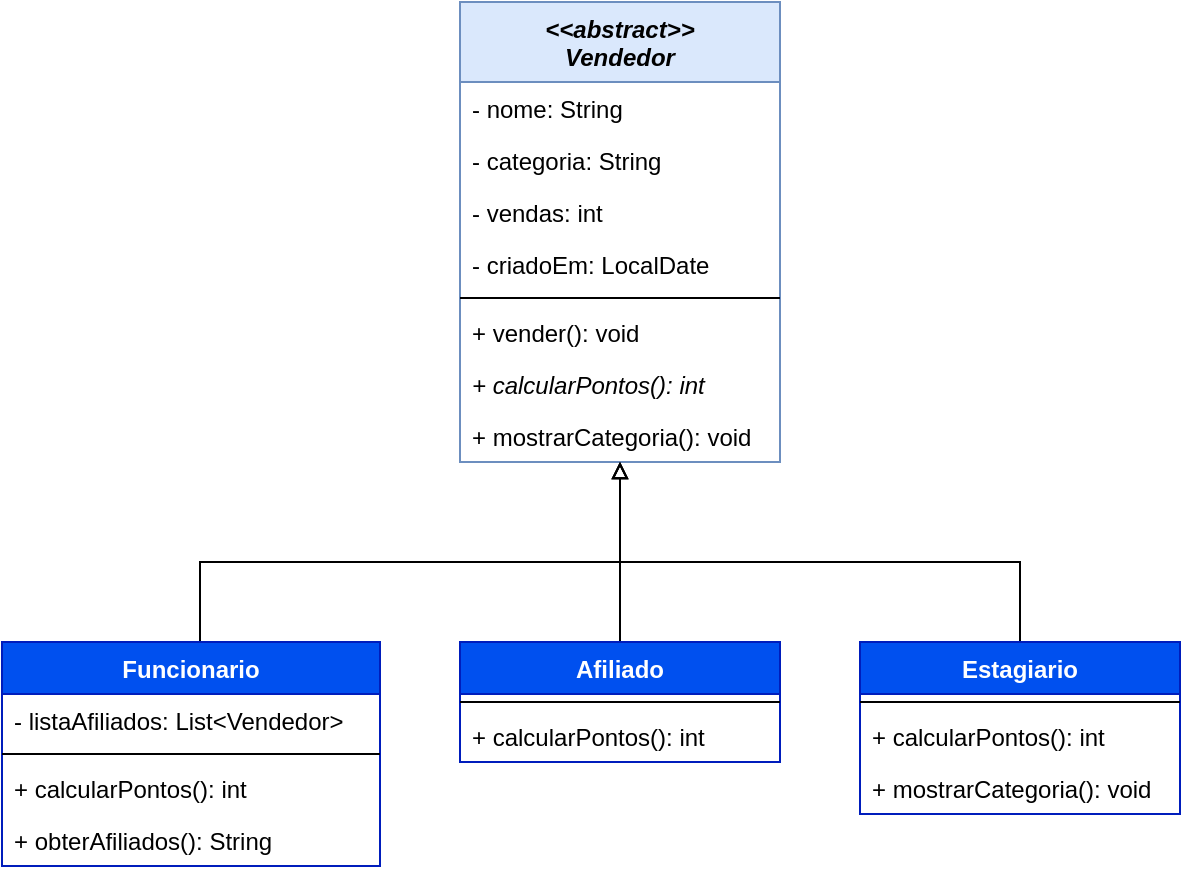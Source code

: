 <mxfile version="20.2.0" type="device"><diagram id="dYUGIoWYVI7ZVzaRQy7b" name="Página-1"><mxGraphModel dx="1426" dy="992" grid="1" gridSize="10" guides="1" tooltips="1" connect="1" arrows="1" fold="1" page="1" pageScale="1" pageWidth="827" pageHeight="1169" math="0" shadow="0"><root><mxCell id="0"/><mxCell id="1" parent="0"/><mxCell id="JR1upypEBllAa43gs8V8-1" value="&lt;&lt;abstract&gt;&gt;&#10;Vendedor" style="swimlane;fontStyle=3;align=center;verticalAlign=top;childLayout=stackLayout;horizontal=1;startSize=40;horizontalStack=0;resizeParent=1;resizeParentMax=0;resizeLast=0;collapsible=1;marginBottom=0;fillColor=#dae8fc;strokeColor=#6c8ebf;" vertex="1" parent="1"><mxGeometry x="360" y="40" width="160" height="230" as="geometry"/></mxCell><mxCell id="JR1upypEBllAa43gs8V8-2" value="- nome: String" style="text;strokeColor=none;fillColor=none;align=left;verticalAlign=top;spacingLeft=4;spacingRight=4;overflow=hidden;rotatable=0;points=[[0,0.5],[1,0.5]];portConstraint=eastwest;" vertex="1" parent="JR1upypEBllAa43gs8V8-1"><mxGeometry y="40" width="160" height="26" as="geometry"/></mxCell><mxCell id="JR1upypEBllAa43gs8V8-6" value="- categoria: String" style="text;strokeColor=none;fillColor=none;align=left;verticalAlign=top;spacingLeft=4;spacingRight=4;overflow=hidden;rotatable=0;points=[[0,0.5],[1,0.5]];portConstraint=eastwest;" vertex="1" parent="JR1upypEBllAa43gs8V8-1"><mxGeometry y="66" width="160" height="26" as="geometry"/></mxCell><mxCell id="JR1upypEBllAa43gs8V8-7" value="- vendas: int" style="text;strokeColor=none;fillColor=none;align=left;verticalAlign=top;spacingLeft=4;spacingRight=4;overflow=hidden;rotatable=0;points=[[0,0.5],[1,0.5]];portConstraint=eastwest;" vertex="1" parent="JR1upypEBllAa43gs8V8-1"><mxGeometry y="92" width="160" height="26" as="geometry"/></mxCell><mxCell id="JR1upypEBllAa43gs8V8-8" value="- criadoEm: LocalDate" style="text;strokeColor=none;fillColor=none;align=left;verticalAlign=top;spacingLeft=4;spacingRight=4;overflow=hidden;rotatable=0;points=[[0,0.5],[1,0.5]];portConstraint=eastwest;" vertex="1" parent="JR1upypEBllAa43gs8V8-1"><mxGeometry y="118" width="160" height="26" as="geometry"/></mxCell><mxCell id="JR1upypEBllAa43gs8V8-3" value="" style="line;strokeWidth=1;fillColor=none;align=left;verticalAlign=middle;spacingTop=-1;spacingLeft=3;spacingRight=3;rotatable=0;labelPosition=right;points=[];portConstraint=eastwest;" vertex="1" parent="JR1upypEBllAa43gs8V8-1"><mxGeometry y="144" width="160" height="8" as="geometry"/></mxCell><mxCell id="JR1upypEBllAa43gs8V8-9" value="+ vender(): void" style="text;strokeColor=none;fillColor=none;align=left;verticalAlign=top;spacingLeft=4;spacingRight=4;overflow=hidden;rotatable=0;points=[[0,0.5],[1,0.5]];portConstraint=eastwest;" vertex="1" parent="JR1upypEBllAa43gs8V8-1"><mxGeometry y="152" width="160" height="26" as="geometry"/></mxCell><mxCell id="JR1upypEBllAa43gs8V8-23" value="+ calcularPontos(): int" style="text;strokeColor=none;fillColor=none;align=left;verticalAlign=top;spacingLeft=4;spacingRight=4;overflow=hidden;rotatable=0;points=[[0,0.5],[1,0.5]];portConstraint=eastwest;fontStyle=2" vertex="1" parent="JR1upypEBllAa43gs8V8-1"><mxGeometry y="178" width="160" height="26" as="geometry"/></mxCell><mxCell id="JR1upypEBllAa43gs8V8-4" value="+ mostrarCategoria(): void" style="text;strokeColor=none;fillColor=none;align=left;verticalAlign=top;spacingLeft=4;spacingRight=4;overflow=hidden;rotatable=0;points=[[0,0.5],[1,0.5]];portConstraint=eastwest;fontStyle=0" vertex="1" parent="JR1upypEBllAa43gs8V8-1"><mxGeometry y="204" width="160" height="26" as="geometry"/></mxCell><mxCell id="JR1upypEBllAa43gs8V8-25" style="edgeStyle=orthogonalEdgeStyle;rounded=0;orthogonalLoop=1;jettySize=auto;html=1;endArrow=block;endFill=0;" edge="1" parent="1" source="JR1upypEBllAa43gs8V8-10" target="JR1upypEBllAa43gs8V8-1"><mxGeometry relative="1" as="geometry"><Array as="points"><mxPoint x="230" y="320"/><mxPoint x="440" y="320"/></Array></mxGeometry></mxCell><mxCell id="JR1upypEBllAa43gs8V8-10" value="Funcionario" style="swimlane;fontStyle=1;align=center;verticalAlign=top;childLayout=stackLayout;horizontal=1;startSize=26;horizontalStack=0;resizeParent=1;resizeParentMax=0;resizeLast=0;collapsible=1;marginBottom=0;fillColor=#0050ef;fontColor=#ffffff;strokeColor=#001DBC;" vertex="1" parent="1"><mxGeometry x="131" y="360" width="189" height="112" as="geometry"/></mxCell><mxCell id="JR1upypEBllAa43gs8V8-28" value="- listaAfiliados: List&lt;Vendedor&gt;" style="text;strokeColor=none;fillColor=none;align=left;verticalAlign=top;spacingLeft=4;spacingRight=4;overflow=hidden;rotatable=0;points=[[0,0.5],[1,0.5]];portConstraint=eastwest;fontStyle=0" vertex="1" parent="JR1upypEBllAa43gs8V8-10"><mxGeometry y="26" width="189" height="26" as="geometry"/></mxCell><mxCell id="JR1upypEBllAa43gs8V8-15" value="" style="line;strokeWidth=1;fillColor=none;align=left;verticalAlign=middle;spacingTop=-1;spacingLeft=3;spacingRight=3;rotatable=0;labelPosition=right;points=[];portConstraint=eastwest;" vertex="1" parent="JR1upypEBllAa43gs8V8-10"><mxGeometry y="52" width="189" height="8" as="geometry"/></mxCell><mxCell id="JR1upypEBllAa43gs8V8-17" value="+ calcularPontos(): int" style="text;strokeColor=none;fillColor=none;align=left;verticalAlign=top;spacingLeft=4;spacingRight=4;overflow=hidden;rotatable=0;points=[[0,0.5],[1,0.5]];portConstraint=eastwest;" vertex="1" parent="JR1upypEBllAa43gs8V8-10"><mxGeometry y="60" width="189" height="26" as="geometry"/></mxCell><mxCell id="JR1upypEBllAa43gs8V8-24" value="+ obterAfiliados(): String" style="text;strokeColor=none;fillColor=none;align=left;verticalAlign=top;spacingLeft=4;spacingRight=4;overflow=hidden;rotatable=0;points=[[0,0.5],[1,0.5]];portConstraint=eastwest;" vertex="1" parent="JR1upypEBllAa43gs8V8-10"><mxGeometry y="86" width="189" height="26" as="geometry"/></mxCell><mxCell id="JR1upypEBllAa43gs8V8-26" style="edgeStyle=orthogonalEdgeStyle;rounded=0;orthogonalLoop=1;jettySize=auto;html=1;endArrow=block;endFill=0;" edge="1" parent="1" source="JR1upypEBllAa43gs8V8-18" target="JR1upypEBllAa43gs8V8-1"><mxGeometry relative="1" as="geometry"><Array as="points"><mxPoint x="440" y="290"/><mxPoint x="440" y="290"/></Array></mxGeometry></mxCell><mxCell id="JR1upypEBllAa43gs8V8-18" value="Afiliado" style="swimlane;fontStyle=1;align=center;verticalAlign=top;childLayout=stackLayout;horizontal=1;startSize=26;horizontalStack=0;resizeParent=1;resizeParentMax=0;resizeLast=0;collapsible=1;marginBottom=0;fillColor=#0050ef;fontColor=#ffffff;strokeColor=#001DBC;" vertex="1" parent="1"><mxGeometry x="360" y="360" width="160" height="60" as="geometry"/></mxCell><mxCell id="JR1upypEBllAa43gs8V8-20" value="" style="line;strokeWidth=1;fillColor=none;align=left;verticalAlign=middle;spacingTop=-1;spacingLeft=3;spacingRight=3;rotatable=0;labelPosition=right;points=[];portConstraint=eastwest;" vertex="1" parent="JR1upypEBllAa43gs8V8-18"><mxGeometry y="26" width="160" height="8" as="geometry"/></mxCell><mxCell id="JR1upypEBllAa43gs8V8-29" value="+ calcularPontos(): int" style="text;strokeColor=none;fillColor=none;align=left;verticalAlign=top;spacingLeft=4;spacingRight=4;overflow=hidden;rotatable=0;points=[[0,0.5],[1,0.5]];portConstraint=eastwest;" vertex="1" parent="JR1upypEBllAa43gs8V8-18"><mxGeometry y="34" width="160" height="26" as="geometry"/></mxCell><mxCell id="JR1upypEBllAa43gs8V8-35" style="edgeStyle=orthogonalEdgeStyle;rounded=0;orthogonalLoop=1;jettySize=auto;html=1;endArrow=block;endFill=0;" edge="1" parent="1" source="JR1upypEBllAa43gs8V8-30" target="JR1upypEBllAa43gs8V8-1"><mxGeometry relative="1" as="geometry"><Array as="points"><mxPoint x="640" y="320"/><mxPoint x="440" y="320"/></Array></mxGeometry></mxCell><mxCell id="JR1upypEBllAa43gs8V8-30" value="Estagiario" style="swimlane;fontStyle=1;align=center;verticalAlign=top;childLayout=stackLayout;horizontal=1;startSize=26;horizontalStack=0;resizeParent=1;resizeParentMax=0;resizeLast=0;collapsible=1;marginBottom=0;fillColor=#0050ef;fontColor=#ffffff;strokeColor=#001DBC;" vertex="1" parent="1"><mxGeometry x="560" y="360" width="160" height="86" as="geometry"/></mxCell><mxCell id="JR1upypEBllAa43gs8V8-32" value="" style="line;strokeWidth=1;fillColor=none;align=left;verticalAlign=middle;spacingTop=-1;spacingLeft=3;spacingRight=3;rotatable=0;labelPosition=right;points=[];portConstraint=eastwest;" vertex="1" parent="JR1upypEBllAa43gs8V8-30"><mxGeometry y="26" width="160" height="8" as="geometry"/></mxCell><mxCell id="JR1upypEBllAa43gs8V8-33" value="+ calcularPontos(): int" style="text;strokeColor=none;fillColor=none;align=left;verticalAlign=top;spacingLeft=4;spacingRight=4;overflow=hidden;rotatable=0;points=[[0,0.5],[1,0.5]];portConstraint=eastwest;" vertex="1" parent="JR1upypEBllAa43gs8V8-30"><mxGeometry y="34" width="160" height="26" as="geometry"/></mxCell><mxCell id="JR1upypEBllAa43gs8V8-36" value="+ mostrarCategoria(): void" style="text;strokeColor=none;fillColor=none;align=left;verticalAlign=top;spacingLeft=4;spacingRight=4;overflow=hidden;rotatable=0;points=[[0,0.5],[1,0.5]];portConstraint=eastwest;fontStyle=0" vertex="1" parent="JR1upypEBllAa43gs8V8-30"><mxGeometry y="60" width="160" height="26" as="geometry"/></mxCell></root></mxGraphModel></diagram></mxfile>